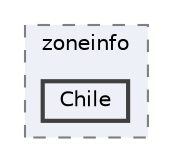 digraph "C:/Users/LukeMabie/documents/Development/Password_Saver_Using_Django-master/venv/Lib/site-packages/tzdata/zoneinfo/Chile"
{
 // LATEX_PDF_SIZE
  bgcolor="transparent";
  edge [fontname=Helvetica,fontsize=10,labelfontname=Helvetica,labelfontsize=10];
  node [fontname=Helvetica,fontsize=10,shape=box,height=0.2,width=0.4];
  compound=true
  subgraph clusterdir_69b43db2d9c4aece86ab9c1028355e0c {
    graph [ bgcolor="#edf0f7", pencolor="grey50", label="zoneinfo", fontname=Helvetica,fontsize=10 style="filled,dashed", URL="dir_69b43db2d9c4aece86ab9c1028355e0c.html",tooltip=""]
  dir_520f821b8fb28d92d0dcec07d6763af6 [label="Chile", fillcolor="#edf0f7", color="grey25", style="filled,bold", URL="dir_520f821b8fb28d92d0dcec07d6763af6.html",tooltip=""];
  }
}
